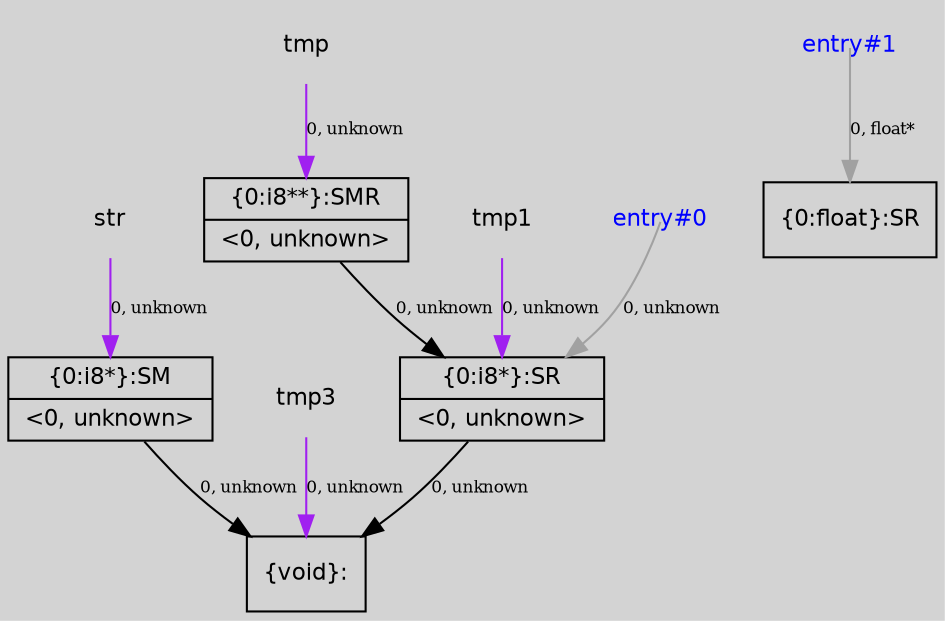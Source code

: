 digraph unnamed {
	graph [center=true, ratio=true, bgcolor=lightgray, fontname=Helvetica];
	node  [fontname=Helvetica, fontsize=11];

	Node0x2df70f0 [shape=record,label="{\{0:i8*\}:SR|{<s0>\<0, unknown\>}}"];
	Node0x2df71c0 [shape=record,label="{\{0:float\}:SR}"];
	Node0x2df8760 [shape=record,label="{\{0:i8**\}:SMR|{<s0>\<0, unknown\>}}"];
	Node0x2df8870 [shape=record,label="{\{0:i8*\}:SM|{<s0>\<0, unknown\>}}"];
	Node0x2df9e70 [shape=record,label="{\{void\}:}"];
	Node0x2de84f8[ shape=plaintext, label ="str"];
	Node0x2de84f8 -> Node0x2df8870[arrowtail=tee,label="0, unknown",fontsize=8,color=purple];
	Node0x2de7e18[ shape=plaintext, label ="tmp"];
	Node0x2de7e18 -> Node0x2df8760[arrowtail=tee,label="0, unknown",fontsize=8,color=purple];
	Node0x2de8608[ shape=plaintext, label ="tmp1"];
	Node0x2de8608 -> Node0x2df70f0[arrowtail=tee,label="0, unknown",fontsize=8,color=purple];
	Node0x2de8778[ shape=plaintext, label ="tmp3"];
	Node0x2de8778 -> Node0x2df9e70[arrowtail=tee,label="0, unknown",fontsize=8,color=purple];
	Node0x2de7bf0[ shape=plaintext,fontcolor=blue, label ="entry#1"];
	Node0x2de7bf0 -> Node0x2df71c0[tailclip=false,color=gray63,label="0, float*",fontsize=8];
	Node0x2de7bb0[ shape=plaintext,fontcolor=blue, label ="entry#0"];
	Node0x2de7bb0 -> Node0x2df70f0[tailclip=false,color=gray63,label="0, unknown",fontsize=8];
	Node0x2df70f0 -> Node0x2df9e70[arrowtail=tee,label="0, unknown",fontsize=8];
	Node0x2df8760 -> Node0x2df70f0[arrowtail=tee,label="0, unknown",fontsize=8];
	Node0x2df8870 -> Node0x2df9e70[arrowtail=tee,label="0, unknown",fontsize=8];
}
